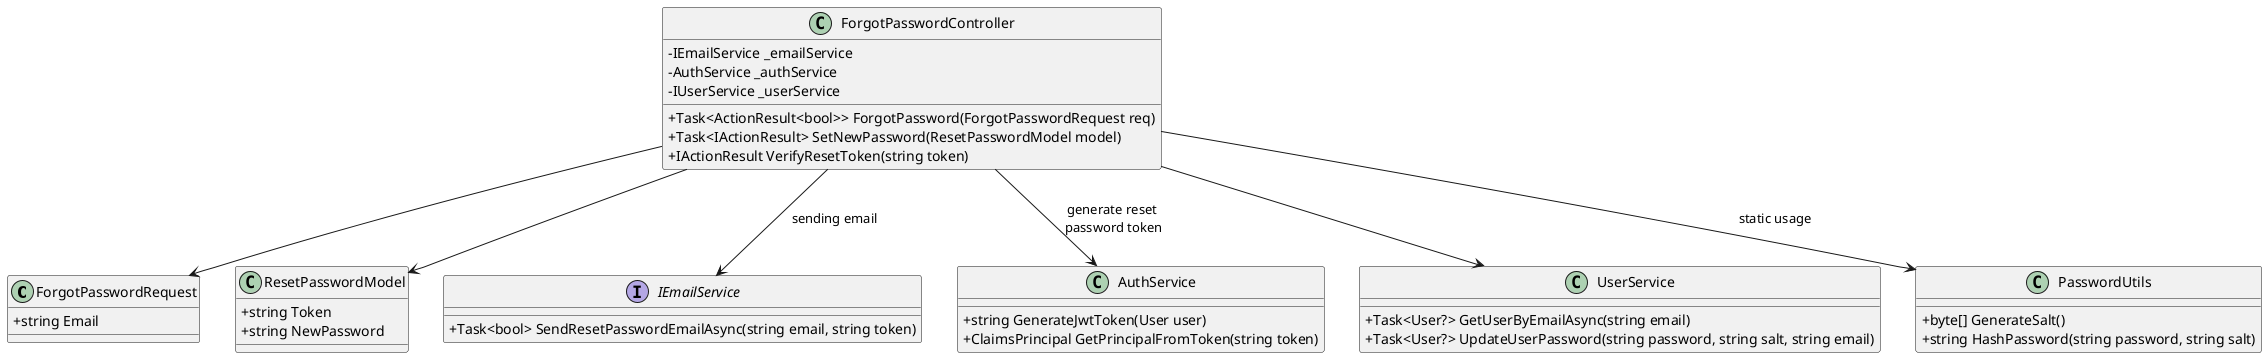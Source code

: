 @startuml
skinparam classAttributeIconSize 0
skinparam defaultTextAlignment center

' Entity
' class User {
'   +string Email
'   +string Password
'   +string Salt
'   +DateTime LastModifiedAt
' }

' DTOs
class ForgotPasswordRequest {
  +string Email
}

class ResetPasswordModel {
  +string Token
  +string NewPassword
}

' Interfaces
interface IEmailService {
  +Task<bool> SendResetPasswordEmailAsync(string email, string token)
}

' interface IUserService {
'   +Task<User?> GetUserByEmailAsync(string email)
'   +Task<User?> UpdateUserPassword(string password, string salt, string email)
' }

' Controller
class ForgotPasswordController {
  -IEmailService _emailService
  -AuthService _authService
  -IUserService _userService
  +Task<ActionResult<bool>> ForgotPassword(ForgotPasswordRequest req)
  +Task<IActionResult> SetNewPassword(ResetPasswordModel model)
  +IActionResult VerifyResetToken(string token)
}

ForgotPasswordController --> IEmailService : sending email
ForgotPasswordController --> AuthService : generate reset\n password token
ForgotPasswordController --> UserService
ForgotPasswordController --> ForgotPasswordRequest
ForgotPasswordController --> ResetPasswordModel

' Services
class AuthService {
  +string GenerateJwtToken(User user)
  +ClaimsPrincipal GetPrincipalFromToken(string token)
}

' Util
class PasswordUtils {
  +byte[] GenerateSalt()
  +string HashPassword(string password, string salt)
}

ForgotPasswordController --> PasswordUtils : static usage

' Repository
class UserService {
  +Task<User?> GetUserByEmailAsync(string email)
  +Task<User?> UpdateUserPassword(string password, string salt, string email)
}

@enduml